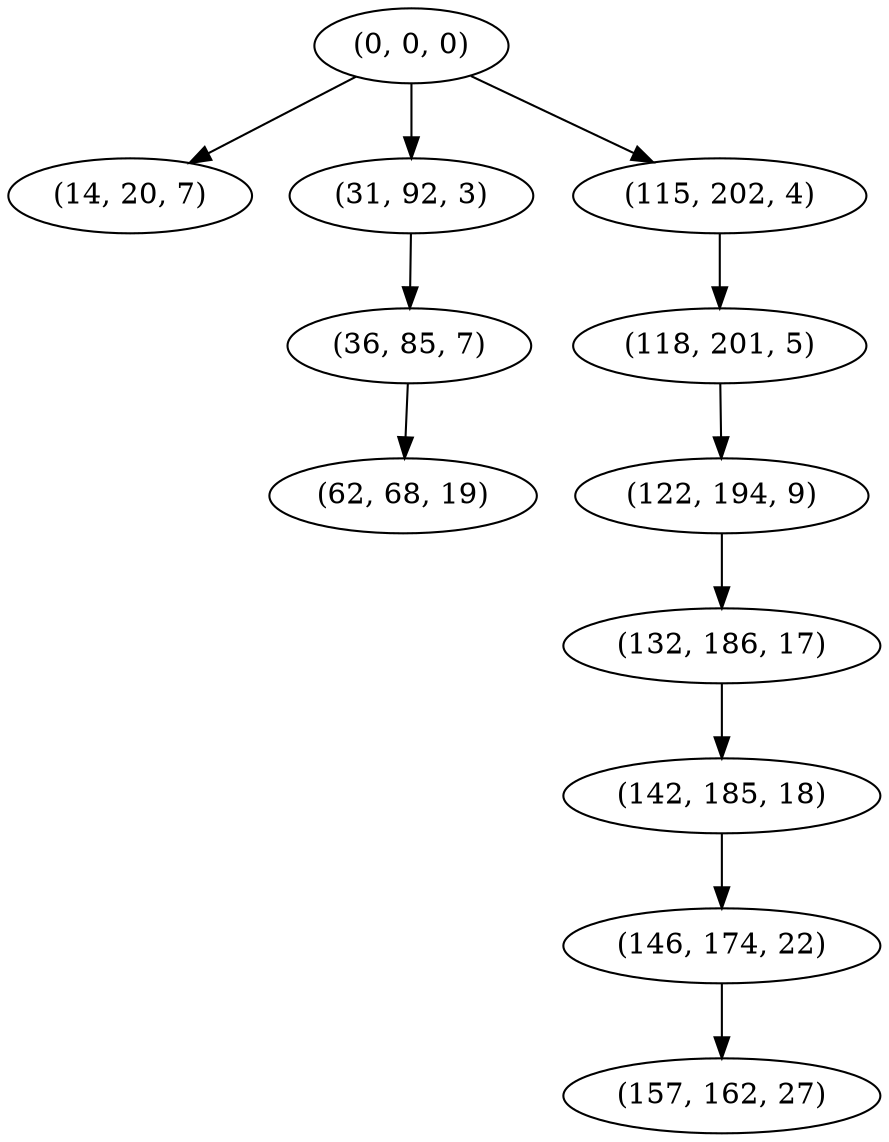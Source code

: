 digraph tree {
    "(0, 0, 0)";
    "(14, 20, 7)";
    "(31, 92, 3)";
    "(36, 85, 7)";
    "(62, 68, 19)";
    "(115, 202, 4)";
    "(118, 201, 5)";
    "(122, 194, 9)";
    "(132, 186, 17)";
    "(142, 185, 18)";
    "(146, 174, 22)";
    "(157, 162, 27)";
    "(0, 0, 0)" -> "(14, 20, 7)";
    "(0, 0, 0)" -> "(31, 92, 3)";
    "(0, 0, 0)" -> "(115, 202, 4)";
    "(31, 92, 3)" -> "(36, 85, 7)";
    "(36, 85, 7)" -> "(62, 68, 19)";
    "(115, 202, 4)" -> "(118, 201, 5)";
    "(118, 201, 5)" -> "(122, 194, 9)";
    "(122, 194, 9)" -> "(132, 186, 17)";
    "(132, 186, 17)" -> "(142, 185, 18)";
    "(142, 185, 18)" -> "(146, 174, 22)";
    "(146, 174, 22)" -> "(157, 162, 27)";
}
